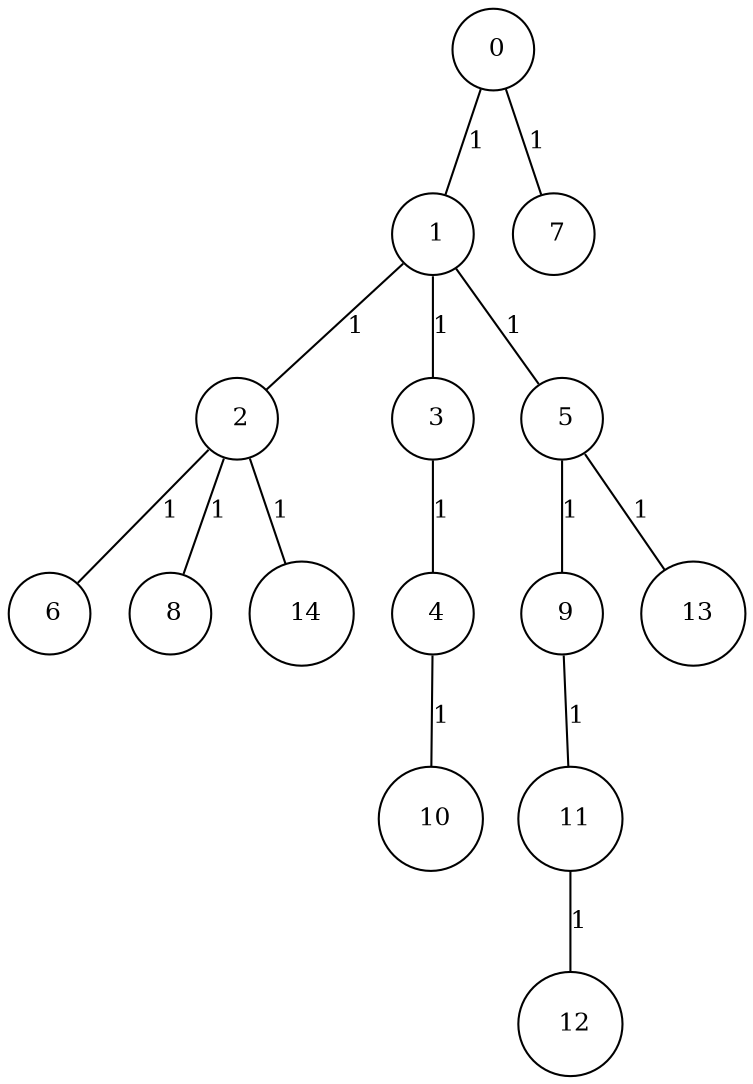 graph G {
size="8.5,11;"
ratio = "expand;"
fixedsize="true;"
overlap="scale;"
node[shape=circle,width=.12,hight=.12,fontsize=12]
edge[fontsize=12]

0[label=" 0" color=black, pos="2.0199665,0.85698305!"];
1[label=" 1" color=black, pos="2.7770076,0.89574974!"];
2[label=" 2" color=black, pos="0.13432251,2.2488464!"];
3[label=" 3" color=black, pos="1.5579984,2.8887609!"];
4[label=" 4" color=black, pos="1.8368647,2.1260469!"];
5[label=" 5" color=black, pos="0.97666705,0.15222741!"];
6[label=" 6" color=black, pos="1.5099313,1.9524411!"];
7[label=" 7" color=black, pos="0.34023259,0.52960259!"];
8[label=" 8" color=black, pos="0.1653143,2.3042593!"];
9[label=" 9" color=black, pos="2.9774659,2.5293812!"];
10[label=" 10" color=black, pos="2.8465012,1.4883604!"];
11[label=" 11" color=black, pos="2.3672095,2.1999257!"];
12[label=" 12" color=black, pos="2.2795228,0.30200697!"];
13[label=" 13" color=black, pos="0.16292068,2.5259677!"];
14[label=" 14" color=black, pos="2.3264482,0.83470266!"];
0--1[label="1"]
0--7[label="1"]
1--2[label="1"]
1--3[label="1"]
1--5[label="1"]
2--6[label="1"]
2--8[label="1"]
2--14[label="1"]
3--4[label="1"]
4--10[label="1"]
5--9[label="1"]
5--13[label="1"]
9--11[label="1"]
11--12[label="1"]

}
